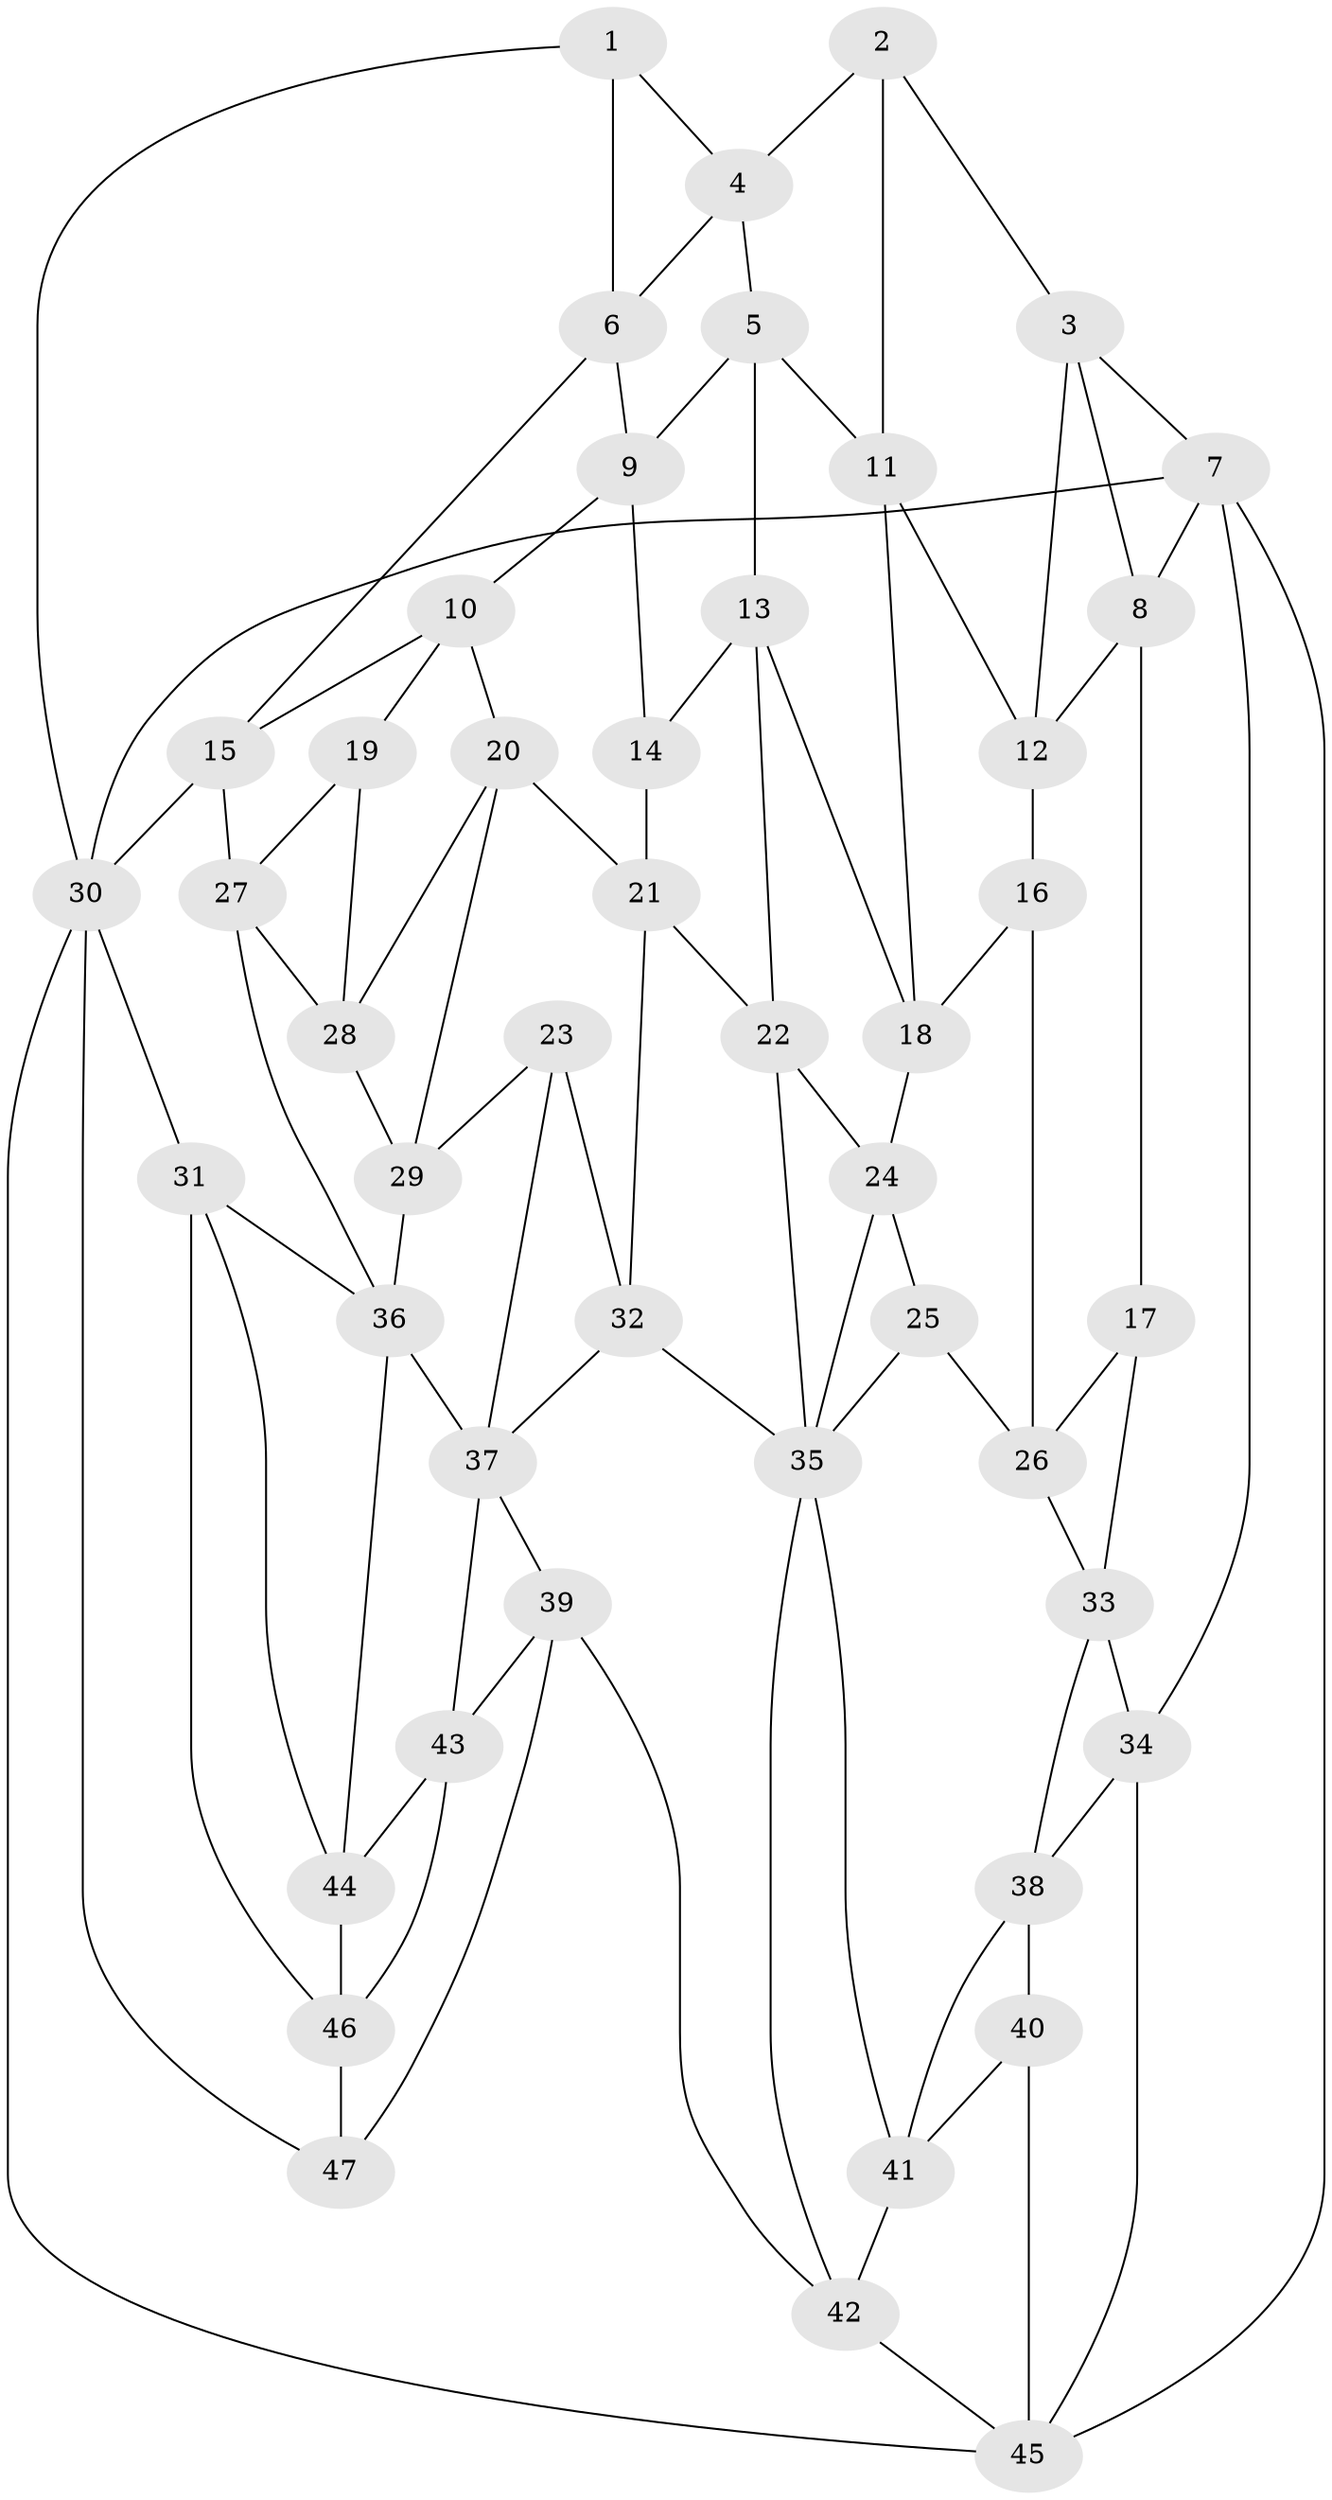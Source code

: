 // original degree distribution, {3: 0.021505376344086023, 4: 0.21505376344086022, 6: 0.1827956989247312, 5: 0.5806451612903226}
// Generated by graph-tools (version 1.1) at 2025/51/03/09/25 03:51:07]
// undirected, 47 vertices, 93 edges
graph export_dot {
graph [start="1"]
  node [color=gray90,style=filled];
  1;
  2;
  3;
  4;
  5;
  6;
  7;
  8;
  9;
  10;
  11;
  12;
  13;
  14;
  15;
  16;
  17;
  18;
  19;
  20;
  21;
  22;
  23;
  24;
  25;
  26;
  27;
  28;
  29;
  30;
  31;
  32;
  33;
  34;
  35;
  36;
  37;
  38;
  39;
  40;
  41;
  42;
  43;
  44;
  45;
  46;
  47;
  1 -- 4 [weight=1.0];
  1 -- 6 [weight=1.0];
  1 -- 30 [weight=1.0];
  2 -- 3 [weight=1.0];
  2 -- 4 [weight=1.0];
  2 -- 11 [weight=1.0];
  3 -- 7 [weight=1.0];
  3 -- 8 [weight=1.0];
  3 -- 12 [weight=1.0];
  4 -- 5 [weight=1.0];
  4 -- 6 [weight=1.0];
  5 -- 9 [weight=1.0];
  5 -- 11 [weight=1.0];
  5 -- 13 [weight=1.0];
  6 -- 9 [weight=1.0];
  6 -- 15 [weight=1.0];
  7 -- 8 [weight=1.0];
  7 -- 30 [weight=1.0];
  7 -- 34 [weight=1.0];
  7 -- 45 [weight=1.0];
  8 -- 12 [weight=1.0];
  8 -- 17 [weight=1.0];
  9 -- 10 [weight=1.0];
  9 -- 14 [weight=1.0];
  10 -- 15 [weight=1.0];
  10 -- 19 [weight=1.0];
  10 -- 20 [weight=1.0];
  11 -- 12 [weight=1.0];
  11 -- 18 [weight=1.0];
  12 -- 16 [weight=1.0];
  13 -- 14 [weight=1.0];
  13 -- 18 [weight=1.0];
  13 -- 22 [weight=1.0];
  14 -- 21 [weight=1.0];
  15 -- 27 [weight=1.0];
  15 -- 30 [weight=1.0];
  16 -- 18 [weight=1.0];
  16 -- 26 [weight=1.0];
  17 -- 26 [weight=1.0];
  17 -- 33 [weight=1.0];
  18 -- 24 [weight=1.0];
  19 -- 27 [weight=1.0];
  19 -- 28 [weight=1.0];
  20 -- 21 [weight=1.0];
  20 -- 28 [weight=1.0];
  20 -- 29 [weight=1.0];
  21 -- 22 [weight=1.0];
  21 -- 32 [weight=1.0];
  22 -- 24 [weight=1.0];
  22 -- 35 [weight=1.0];
  23 -- 29 [weight=1.0];
  23 -- 32 [weight=1.0];
  23 -- 37 [weight=1.0];
  24 -- 25 [weight=1.0];
  24 -- 35 [weight=1.0];
  25 -- 26 [weight=1.0];
  25 -- 35 [weight=1.0];
  26 -- 33 [weight=1.0];
  27 -- 28 [weight=1.0];
  27 -- 36 [weight=1.0];
  28 -- 29 [weight=1.0];
  29 -- 36 [weight=1.0];
  30 -- 31 [weight=1.0];
  30 -- 45 [weight=1.0];
  30 -- 47 [weight=1.0];
  31 -- 36 [weight=1.0];
  31 -- 44 [weight=1.0];
  31 -- 46 [weight=1.0];
  32 -- 35 [weight=1.0];
  32 -- 37 [weight=1.0];
  33 -- 34 [weight=1.0];
  33 -- 38 [weight=1.0];
  34 -- 38 [weight=1.0];
  34 -- 45 [weight=1.0];
  35 -- 41 [weight=1.0];
  35 -- 42 [weight=1.0];
  36 -- 37 [weight=2.0];
  36 -- 44 [weight=1.0];
  37 -- 39 [weight=1.0];
  37 -- 43 [weight=1.0];
  38 -- 40 [weight=1.0];
  38 -- 41 [weight=1.0];
  39 -- 42 [weight=1.0];
  39 -- 43 [weight=1.0];
  39 -- 47 [weight=1.0];
  40 -- 41 [weight=1.0];
  40 -- 45 [weight=1.0];
  41 -- 42 [weight=1.0];
  42 -- 45 [weight=1.0];
  43 -- 44 [weight=1.0];
  43 -- 46 [weight=1.0];
  44 -- 46 [weight=1.0];
  46 -- 47 [weight=1.0];
}
